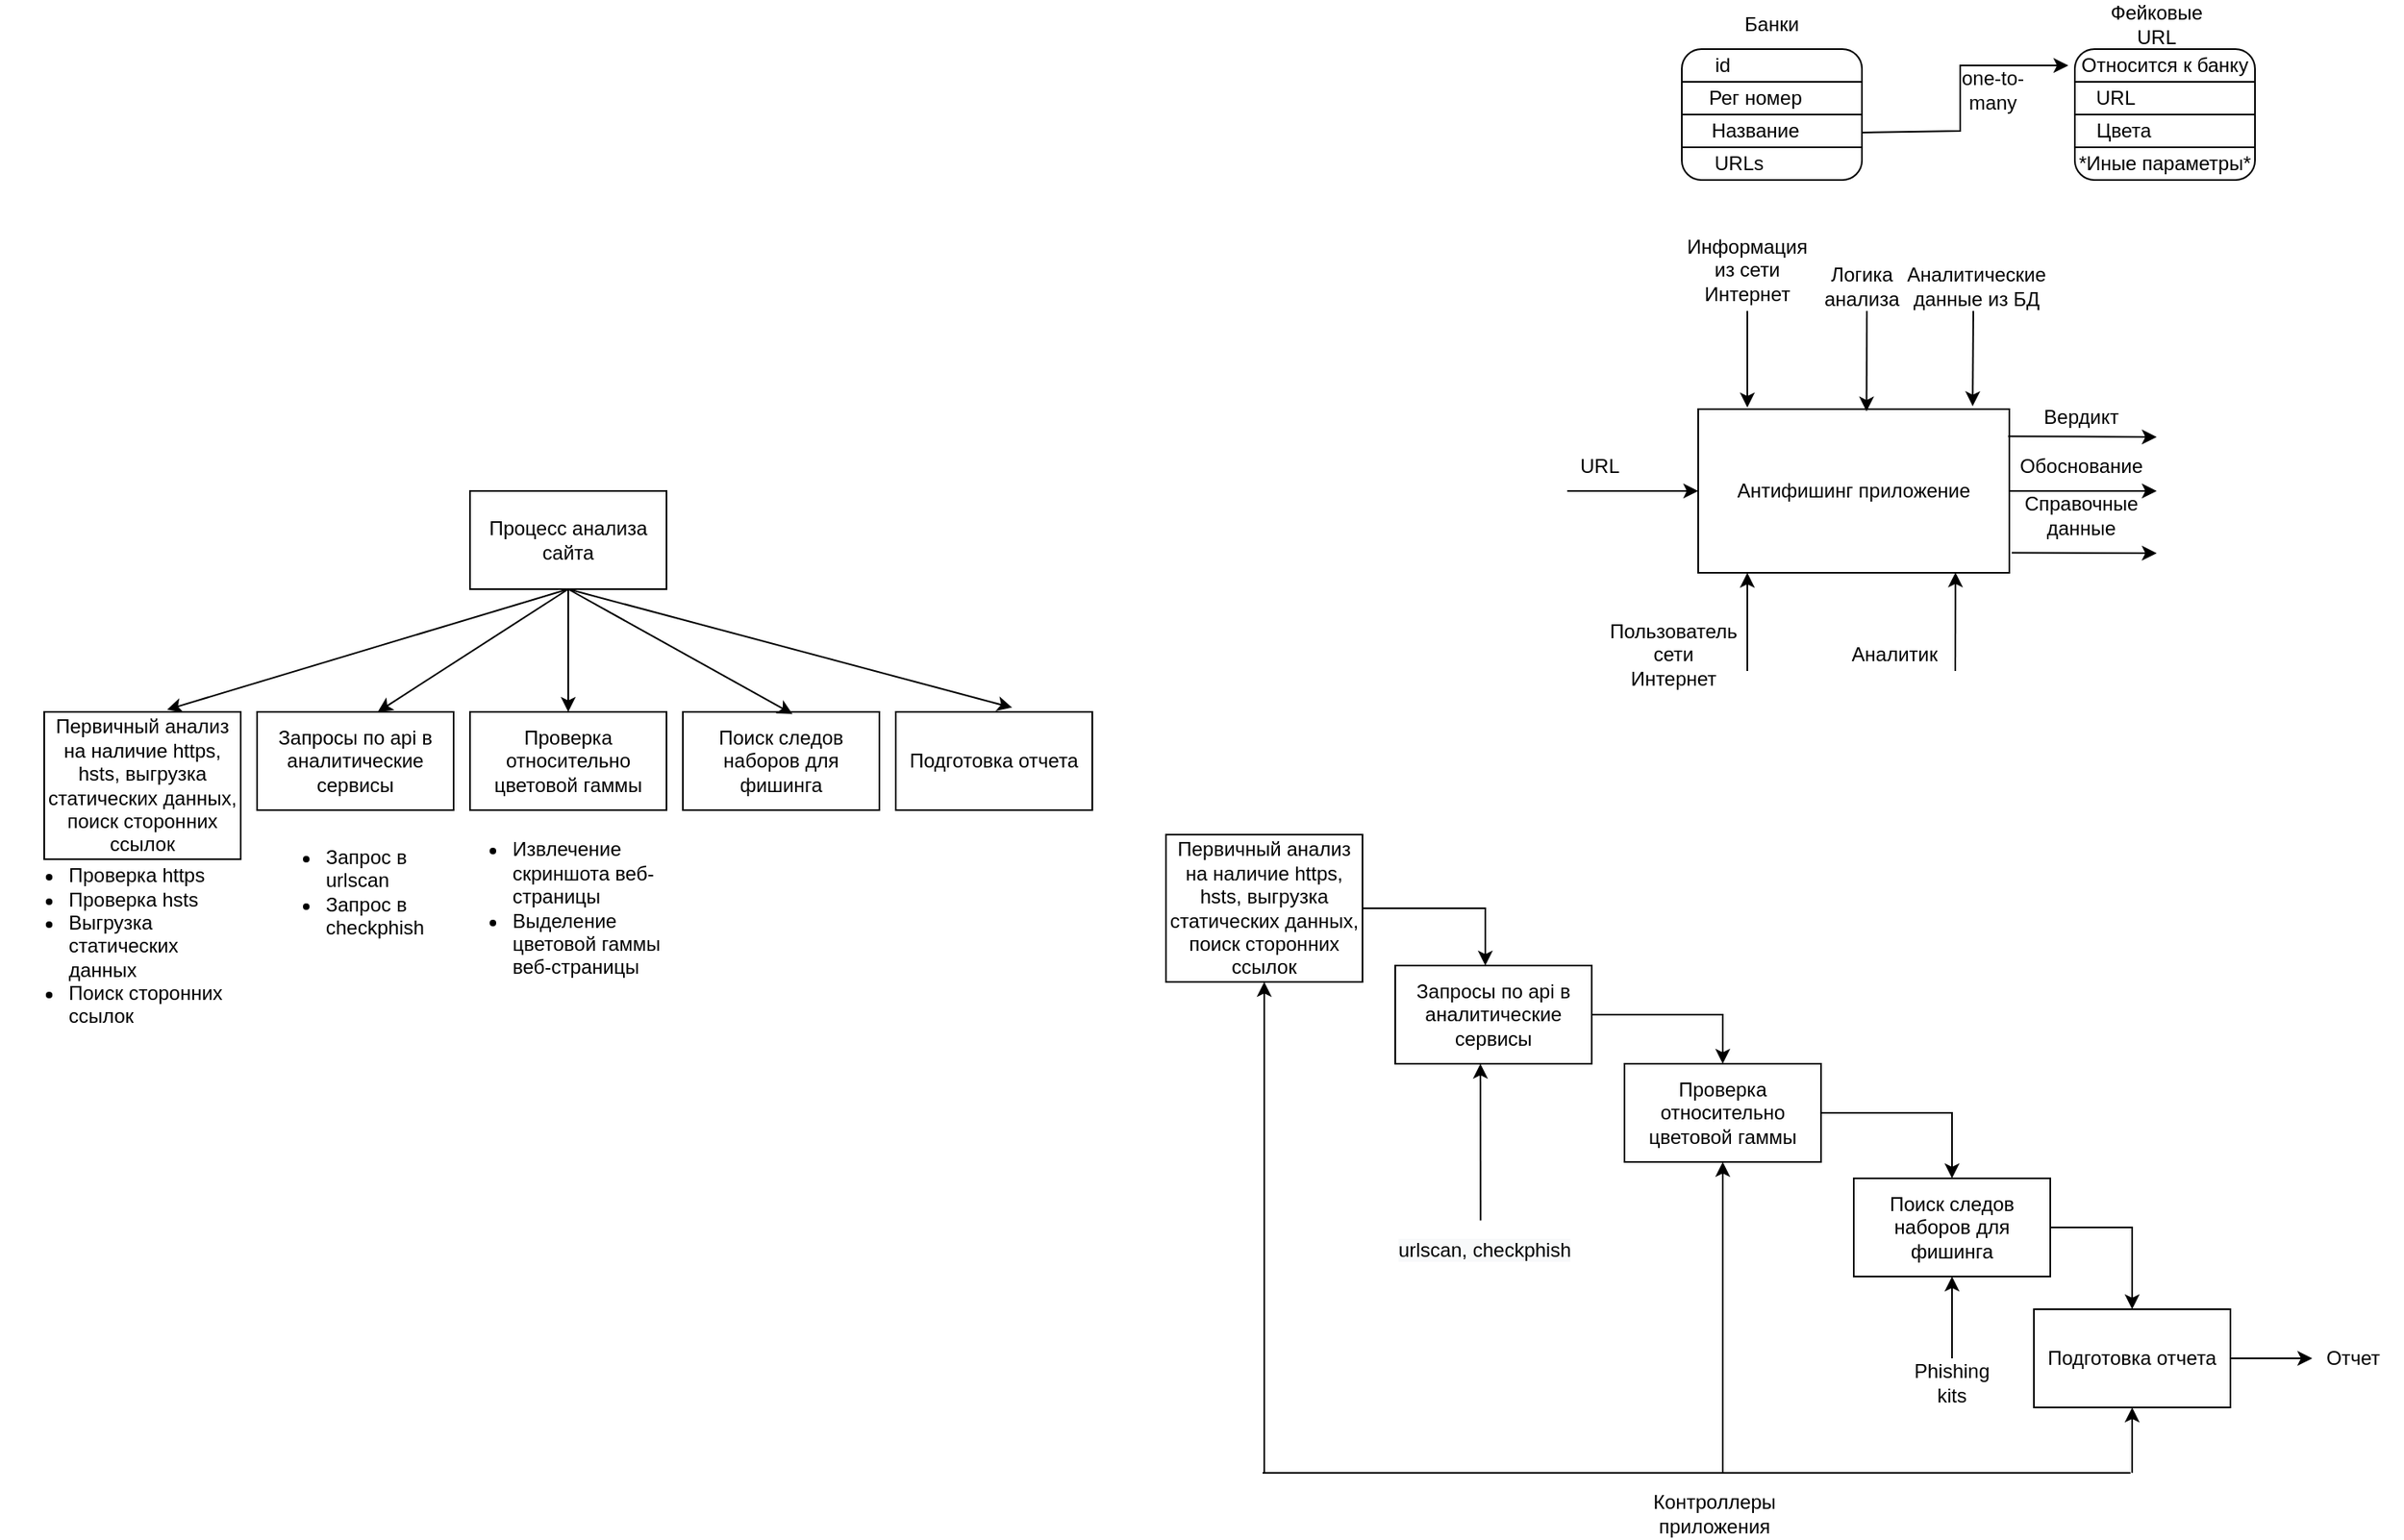 <mxfile version="15.9.6" type="github">
  <diagram id="pQeeyWps0hQ_D0mwcvIY" name="Page-1">
    <mxGraphModel dx="1716" dy="566" grid="1" gridSize="10" guides="1" tooltips="1" connect="1" arrows="1" fold="1" page="1" pageScale="1" pageWidth="827" pageHeight="1169" math="0" shadow="0">
      <root>
        <mxCell id="0" />
        <mxCell id="1" parent="0" />
        <mxCell id="_j-sV9EDR_Xk1Q__hm0P-1" value="" style="rounded=1;whiteSpace=wrap;html=1;" parent="1" vertex="1">
          <mxGeometry x="200" y="200" width="110" height="80" as="geometry" />
        </mxCell>
        <mxCell id="_j-sV9EDR_Xk1Q__hm0P-3" value="Банки" style="text;html=1;strokeColor=none;fillColor=none;align=center;verticalAlign=middle;whiteSpace=wrap;rounded=0;" parent="1" vertex="1">
          <mxGeometry x="225" y="170" width="60" height="30" as="geometry" />
        </mxCell>
        <mxCell id="_j-sV9EDR_Xk1Q__hm0P-4" value="Фейковые URL" style="text;html=1;strokeColor=none;fillColor=none;align=center;verticalAlign=middle;whiteSpace=wrap;rounded=0;" parent="1" vertex="1">
          <mxGeometry x="460" y="170" width="60" height="30" as="geometry" />
        </mxCell>
        <mxCell id="_j-sV9EDR_Xk1Q__hm0P-8" value="" style="endArrow=none;html=1;rounded=0;exitX=0;exitY=0.25;exitDx=0;exitDy=0;entryX=1;entryY=0.25;entryDx=0;entryDy=0;" parent="1" source="_j-sV9EDR_Xk1Q__hm0P-1" target="_j-sV9EDR_Xk1Q__hm0P-1" edge="1">
          <mxGeometry width="50" height="50" relative="1" as="geometry">
            <mxPoint x="200" y="230" as="sourcePoint" />
            <mxPoint x="250" y="180" as="targetPoint" />
            <Array as="points" />
          </mxGeometry>
        </mxCell>
        <mxCell id="_j-sV9EDR_Xk1Q__hm0P-9" value="" style="endArrow=none;html=1;rounded=0;exitX=0;exitY=0.75;exitDx=0;exitDy=0;entryX=1;entryY=0.75;entryDx=0;entryDy=0;" parent="1" source="_j-sV9EDR_Xk1Q__hm0P-1" target="_j-sV9EDR_Xk1Q__hm0P-1" edge="1">
          <mxGeometry width="50" height="50" relative="1" as="geometry">
            <mxPoint x="380" y="380" as="sourcePoint" />
            <mxPoint x="430" y="330" as="targetPoint" />
          </mxGeometry>
        </mxCell>
        <mxCell id="_j-sV9EDR_Xk1Q__hm0P-10" value="" style="endArrow=none;html=1;rounded=0;exitX=0;exitY=0.5;exitDx=0;exitDy=0;entryX=1;entryY=0.5;entryDx=0;entryDy=0;" parent="1" source="_j-sV9EDR_Xk1Q__hm0P-1" target="_j-sV9EDR_Xk1Q__hm0P-1" edge="1">
          <mxGeometry width="50" height="50" relative="1" as="geometry">
            <mxPoint x="380" y="380" as="sourcePoint" />
            <mxPoint x="430" y="330" as="targetPoint" />
          </mxGeometry>
        </mxCell>
        <mxCell id="_j-sV9EDR_Xk1Q__hm0P-15" value="id" style="text;html=1;strokeColor=none;fillColor=none;align=center;verticalAlign=middle;whiteSpace=wrap;rounded=0;" parent="1" vertex="1">
          <mxGeometry x="210" y="200" width="30" height="20" as="geometry" />
        </mxCell>
        <mxCell id="_j-sV9EDR_Xk1Q__hm0P-16" value="Рег номер" style="text;html=1;strokeColor=none;fillColor=none;align=center;verticalAlign=middle;whiteSpace=wrap;rounded=0;" parent="1" vertex="1">
          <mxGeometry x="210" y="220" width="70" height="20" as="geometry" />
        </mxCell>
        <mxCell id="_j-sV9EDR_Xk1Q__hm0P-18" value="Название" style="text;html=1;strokeColor=none;fillColor=none;align=center;verticalAlign=middle;whiteSpace=wrap;rounded=0;" parent="1" vertex="1">
          <mxGeometry x="210" y="240" width="70" height="20" as="geometry" />
        </mxCell>
        <mxCell id="_j-sV9EDR_Xk1Q__hm0P-19" value="URLs" style="text;html=1;strokeColor=none;fillColor=none;align=center;verticalAlign=middle;whiteSpace=wrap;rounded=0;" parent="1" vertex="1">
          <mxGeometry x="210" y="260" width="50" height="20" as="geometry" />
        </mxCell>
        <mxCell id="_j-sV9EDR_Xk1Q__hm0P-20" value="" style="rounded=1;whiteSpace=wrap;html=1;" parent="1" vertex="1">
          <mxGeometry x="440" y="200" width="110" height="80" as="geometry" />
        </mxCell>
        <mxCell id="_j-sV9EDR_Xk1Q__hm0P-21" value="" style="endArrow=none;html=1;rounded=0;exitX=0;exitY=0.25;exitDx=0;exitDy=0;entryX=1;entryY=0.25;entryDx=0;entryDy=0;" parent="1" source="_j-sV9EDR_Xk1Q__hm0P-20" target="_j-sV9EDR_Xk1Q__hm0P-20" edge="1">
          <mxGeometry width="50" height="50" relative="1" as="geometry">
            <mxPoint x="440" y="230" as="sourcePoint" />
            <mxPoint x="490" y="180" as="targetPoint" />
            <Array as="points" />
          </mxGeometry>
        </mxCell>
        <mxCell id="_j-sV9EDR_Xk1Q__hm0P-22" value="" style="endArrow=none;html=1;rounded=0;exitX=0;exitY=0.75;exitDx=0;exitDy=0;entryX=1;entryY=0.75;entryDx=0;entryDy=0;" parent="1" source="_j-sV9EDR_Xk1Q__hm0P-20" target="_j-sV9EDR_Xk1Q__hm0P-20" edge="1">
          <mxGeometry width="50" height="50" relative="1" as="geometry">
            <mxPoint x="620" y="380" as="sourcePoint" />
            <mxPoint x="670" y="330" as="targetPoint" />
          </mxGeometry>
        </mxCell>
        <mxCell id="_j-sV9EDR_Xk1Q__hm0P-23" value="" style="endArrow=none;html=1;rounded=0;exitX=0;exitY=0.5;exitDx=0;exitDy=0;entryX=1;entryY=0.5;entryDx=0;entryDy=0;" parent="1" source="_j-sV9EDR_Xk1Q__hm0P-20" target="_j-sV9EDR_Xk1Q__hm0P-20" edge="1">
          <mxGeometry width="50" height="50" relative="1" as="geometry">
            <mxPoint x="620" y="380" as="sourcePoint" />
            <mxPoint x="670" y="330" as="targetPoint" />
          </mxGeometry>
        </mxCell>
        <mxCell id="_j-sV9EDR_Xk1Q__hm0P-24" value="Относится к банку" style="text;html=1;strokeColor=none;fillColor=none;align=center;verticalAlign=middle;whiteSpace=wrap;rounded=0;" parent="1" vertex="1">
          <mxGeometry x="435" y="200" width="120" height="20" as="geometry" />
        </mxCell>
        <mxCell id="_j-sV9EDR_Xk1Q__hm0P-25" value="URL" style="text;html=1;strokeColor=none;fillColor=none;align=center;verticalAlign=middle;whiteSpace=wrap;rounded=0;" parent="1" vertex="1">
          <mxGeometry x="450" y="220" width="30" height="20" as="geometry" />
        </mxCell>
        <mxCell id="_j-sV9EDR_Xk1Q__hm0P-26" value="Цвета" style="text;html=1;strokeColor=none;fillColor=none;align=center;verticalAlign=middle;whiteSpace=wrap;rounded=0;" parent="1" vertex="1">
          <mxGeometry x="440" y="240" width="60" height="20" as="geometry" />
        </mxCell>
        <mxCell id="_j-sV9EDR_Xk1Q__hm0P-27" value="*Иные параметры*" style="text;html=1;strokeColor=none;fillColor=none;align=center;verticalAlign=middle;whiteSpace=wrap;rounded=0;" parent="1" vertex="1">
          <mxGeometry x="440" y="260" width="110" height="20" as="geometry" />
        </mxCell>
        <mxCell id="_j-sV9EDR_Xk1Q__hm0P-28" value="" style="endArrow=classic;html=1;rounded=0;exitX=1;exitY=0.638;exitDx=0;exitDy=0;exitPerimeter=0;entryX=-0.036;entryY=0.125;entryDx=0;entryDy=0;entryPerimeter=0;" parent="1" source="_j-sV9EDR_Xk1Q__hm0P-1" target="_j-sV9EDR_Xk1Q__hm0P-20" edge="1">
          <mxGeometry width="50" height="50" relative="1" as="geometry">
            <mxPoint x="380" y="360" as="sourcePoint" />
            <mxPoint x="430" y="310" as="targetPoint" />
            <Array as="points">
              <mxPoint x="370" y="250" />
              <mxPoint x="370" y="210" />
            </Array>
          </mxGeometry>
        </mxCell>
        <mxCell id="_j-sV9EDR_Xk1Q__hm0P-29" value="one-to-many" style="text;html=1;strokeColor=none;fillColor=none;align=center;verticalAlign=middle;whiteSpace=wrap;rounded=0;" parent="1" vertex="1">
          <mxGeometry x="360" y="210" width="60" height="30" as="geometry" />
        </mxCell>
        <mxCell id="bHVnZIvqa3Rr0SnqRM4s-2" value="Антифишинг приложение" style="rounded=0;whiteSpace=wrap;html=1;" vertex="1" parent="1">
          <mxGeometry x="210" y="420" width="190" height="100" as="geometry" />
        </mxCell>
        <mxCell id="bHVnZIvqa3Rr0SnqRM4s-3" value="" style="endArrow=classic;html=1;rounded=0;entryX=0;entryY=0.5;entryDx=0;entryDy=0;" edge="1" parent="1" target="bHVnZIvqa3Rr0SnqRM4s-2">
          <mxGeometry width="50" height="50" relative="1" as="geometry">
            <mxPoint x="130" y="470" as="sourcePoint" />
            <mxPoint x="300" y="430" as="targetPoint" />
          </mxGeometry>
        </mxCell>
        <mxCell id="bHVnZIvqa3Rr0SnqRM4s-5" value="URL" style="text;html=1;strokeColor=none;fillColor=none;align=center;verticalAlign=middle;whiteSpace=wrap;rounded=0;" vertex="1" parent="1">
          <mxGeometry x="120" y="440" width="60" height="30" as="geometry" />
        </mxCell>
        <mxCell id="bHVnZIvqa3Rr0SnqRM4s-6" value="" style="endArrow=classic;html=1;rounded=0;" edge="1" parent="1">
          <mxGeometry width="50" height="50" relative="1" as="geometry">
            <mxPoint x="240" y="580" as="sourcePoint" />
            <mxPoint x="240" y="520" as="targetPoint" />
          </mxGeometry>
        </mxCell>
        <mxCell id="bHVnZIvqa3Rr0SnqRM4s-7" value="" style="endArrow=classic;html=1;rounded=0;entryX=0.827;entryY=0.998;entryDx=0;entryDy=0;entryPerimeter=0;" edge="1" parent="1" target="bHVnZIvqa3Rr0SnqRM4s-2">
          <mxGeometry width="50" height="50" relative="1" as="geometry">
            <mxPoint x="367" y="580" as="sourcePoint" />
            <mxPoint x="300" y="530" as="targetPoint" />
          </mxGeometry>
        </mxCell>
        <mxCell id="bHVnZIvqa3Rr0SnqRM4s-8" value="Пользователь&lt;br&gt;сети Интернет" style="text;html=1;strokeColor=none;fillColor=none;align=center;verticalAlign=middle;whiteSpace=wrap;rounded=0;" vertex="1" parent="1">
          <mxGeometry x="165" y="555" width="60" height="30" as="geometry" />
        </mxCell>
        <mxCell id="bHVnZIvqa3Rr0SnqRM4s-9" value="Аналитик" style="text;html=1;strokeColor=none;fillColor=none;align=center;verticalAlign=middle;whiteSpace=wrap;rounded=0;" vertex="1" parent="1">
          <mxGeometry x="300" y="555" width="60" height="30" as="geometry" />
        </mxCell>
        <mxCell id="bHVnZIvqa3Rr0SnqRM4s-10" value="" style="endArrow=classic;html=1;rounded=0;exitX=0.996;exitY=0.166;exitDx=0;exitDy=0;exitPerimeter=0;" edge="1" parent="1" source="bHVnZIvqa3Rr0SnqRM4s-2">
          <mxGeometry width="50" height="50" relative="1" as="geometry">
            <mxPoint x="250" y="570" as="sourcePoint" />
            <mxPoint x="490" y="437" as="targetPoint" />
          </mxGeometry>
        </mxCell>
        <mxCell id="bHVnZIvqa3Rr0SnqRM4s-11" value="Вердикт" style="text;html=1;strokeColor=none;fillColor=none;align=center;verticalAlign=middle;whiteSpace=wrap;rounded=0;" vertex="1" parent="1">
          <mxGeometry x="414" y="410" width="60" height="30" as="geometry" />
        </mxCell>
        <mxCell id="bHVnZIvqa3Rr0SnqRM4s-12" value="" style="endArrow=classic;html=1;rounded=0;exitX=1;exitY=0.5;exitDx=0;exitDy=0;" edge="1" parent="1" source="bHVnZIvqa3Rr0SnqRM4s-2">
          <mxGeometry width="50" height="50" relative="1" as="geometry">
            <mxPoint x="400" y="480" as="sourcePoint" />
            <mxPoint x="490" y="470" as="targetPoint" />
          </mxGeometry>
        </mxCell>
        <mxCell id="bHVnZIvqa3Rr0SnqRM4s-13" value="Обоснование" style="text;html=1;strokeColor=none;fillColor=none;align=center;verticalAlign=middle;whiteSpace=wrap;rounded=0;" vertex="1" parent="1">
          <mxGeometry x="414" y="440" width="60" height="30" as="geometry" />
        </mxCell>
        <mxCell id="bHVnZIvqa3Rr0SnqRM4s-14" value="" style="endArrow=classic;html=1;rounded=0;exitX=1.008;exitY=0.878;exitDx=0;exitDy=0;exitPerimeter=0;" edge="1" parent="1" source="bHVnZIvqa3Rr0SnqRM4s-2">
          <mxGeometry width="50" height="50" relative="1" as="geometry">
            <mxPoint x="413.23" y="490.6" as="sourcePoint" />
            <mxPoint x="490" y="508" as="targetPoint" />
          </mxGeometry>
        </mxCell>
        <mxCell id="bHVnZIvqa3Rr0SnqRM4s-15" value="Справочные данные" style="text;html=1;strokeColor=none;fillColor=none;align=center;verticalAlign=middle;whiteSpace=wrap;rounded=0;" vertex="1" parent="1">
          <mxGeometry x="414" y="470" width="60" height="30" as="geometry" />
        </mxCell>
        <mxCell id="bHVnZIvqa3Rr0SnqRM4s-16" value="" style="endArrow=classic;html=1;rounded=0;entryX=0.158;entryY=-0.01;entryDx=0;entryDy=0;entryPerimeter=0;" edge="1" parent="1" target="bHVnZIvqa3Rr0SnqRM4s-2">
          <mxGeometry width="50" height="50" relative="1" as="geometry">
            <mxPoint x="240" y="360" as="sourcePoint" />
            <mxPoint x="300" y="510" as="targetPoint" />
          </mxGeometry>
        </mxCell>
        <mxCell id="bHVnZIvqa3Rr0SnqRM4s-17" value="" style="endArrow=classic;html=1;rounded=0;entryX=0.541;entryY=0.014;entryDx=0;entryDy=0;entryPerimeter=0;" edge="1" parent="1" target="bHVnZIvqa3Rr0SnqRM4s-2">
          <mxGeometry width="50" height="50" relative="1" as="geometry">
            <mxPoint x="313" y="360" as="sourcePoint" />
            <mxPoint x="300" y="510" as="targetPoint" />
          </mxGeometry>
        </mxCell>
        <mxCell id="bHVnZIvqa3Rr0SnqRM4s-18" value="Информация из сети Интернет" style="text;html=1;strokeColor=none;fillColor=none;align=center;verticalAlign=middle;whiteSpace=wrap;rounded=0;" vertex="1" parent="1">
          <mxGeometry x="210" y="320" width="60" height="30" as="geometry" />
        </mxCell>
        <mxCell id="bHVnZIvqa3Rr0SnqRM4s-19" value="Логика анализа" style="text;html=1;strokeColor=none;fillColor=none;align=center;verticalAlign=middle;whiteSpace=wrap;rounded=0;" vertex="1" parent="1">
          <mxGeometry x="280" y="330" width="60" height="30" as="geometry" />
        </mxCell>
        <mxCell id="bHVnZIvqa3Rr0SnqRM4s-20" value="" style="endArrow=classic;html=1;rounded=0;entryX=0.882;entryY=-0.018;entryDx=0;entryDy=0;entryPerimeter=0;" edge="1" parent="1" target="bHVnZIvqa3Rr0SnqRM4s-2">
          <mxGeometry width="50" height="50" relative="1" as="geometry">
            <mxPoint x="378" y="360" as="sourcePoint" />
            <mxPoint x="360" y="280" as="targetPoint" />
          </mxGeometry>
        </mxCell>
        <mxCell id="bHVnZIvqa3Rr0SnqRM4s-21" value="Аналитические данные из БД" style="text;html=1;strokeColor=none;fillColor=none;align=center;verticalAlign=middle;whiteSpace=wrap;rounded=0;" vertex="1" parent="1">
          <mxGeometry x="325" y="330" width="110" height="30" as="geometry" />
        </mxCell>
        <mxCell id="bHVnZIvqa3Rr0SnqRM4s-24" value="Первичный анализ на наличие https, hsts, выгрузка статических данных, поиск сторонних ссылок" style="rounded=0;whiteSpace=wrap;html=1;" vertex="1" parent="1">
          <mxGeometry x="-115" y="680" width="120" height="90" as="geometry" />
        </mxCell>
        <mxCell id="bHVnZIvqa3Rr0SnqRM4s-25" value="Запросы по api в аналитические сервисы" style="rounded=0;whiteSpace=wrap;html=1;" vertex="1" parent="1">
          <mxGeometry x="25" y="760" width="120" height="60" as="geometry" />
        </mxCell>
        <mxCell id="bHVnZIvqa3Rr0SnqRM4s-26" value="Проверка относительно цветовой гаммы" style="rounded=0;whiteSpace=wrap;html=1;" vertex="1" parent="1">
          <mxGeometry x="165" y="820" width="120" height="60" as="geometry" />
        </mxCell>
        <mxCell id="bHVnZIvqa3Rr0SnqRM4s-27" value="Поиск следов наборов для фишинга" style="rounded=0;whiteSpace=wrap;html=1;" vertex="1" parent="1">
          <mxGeometry x="305" y="890" width="120" height="60" as="geometry" />
        </mxCell>
        <mxCell id="bHVnZIvqa3Rr0SnqRM4s-28" value="Подготовка отчета" style="rounded=0;whiteSpace=wrap;html=1;" vertex="1" parent="1">
          <mxGeometry x="415" y="970" width="120" height="60" as="geometry" />
        </mxCell>
        <mxCell id="bHVnZIvqa3Rr0SnqRM4s-29" value="" style="endArrow=classic;html=1;rounded=0;exitX=1;exitY=0.5;exitDx=0;exitDy=0;" edge="1" parent="1" source="bHVnZIvqa3Rr0SnqRM4s-28">
          <mxGeometry width="50" height="50" relative="1" as="geometry">
            <mxPoint x="205" y="880" as="sourcePoint" />
            <mxPoint x="585" y="1000" as="targetPoint" />
          </mxGeometry>
        </mxCell>
        <mxCell id="bHVnZIvqa3Rr0SnqRM4s-30" value="Отчет" style="text;html=1;strokeColor=none;fillColor=none;align=center;verticalAlign=middle;whiteSpace=wrap;rounded=0;" vertex="1" parent="1">
          <mxGeometry x="580" y="985" width="60" height="30" as="geometry" />
        </mxCell>
        <mxCell id="bHVnZIvqa3Rr0SnqRM4s-31" value="" style="endArrow=classic;html=1;rounded=0;exitX=1;exitY=0.5;exitDx=0;exitDy=0;" edge="1" parent="1" source="bHVnZIvqa3Rr0SnqRM4s-24">
          <mxGeometry width="50" height="50" relative="1" as="geometry">
            <mxPoint x="190" y="880" as="sourcePoint" />
            <mxPoint x="80" y="760" as="targetPoint" />
            <Array as="points">
              <mxPoint x="80" y="725" />
            </Array>
          </mxGeometry>
        </mxCell>
        <mxCell id="bHVnZIvqa3Rr0SnqRM4s-32" value="" style="endArrow=classic;html=1;rounded=0;entryX=0.5;entryY=0;entryDx=0;entryDy=0;exitX=1;exitY=0.5;exitDx=0;exitDy=0;" edge="1" parent="1" source="bHVnZIvqa3Rr0SnqRM4s-25" target="bHVnZIvqa3Rr0SnqRM4s-26">
          <mxGeometry width="50" height="50" relative="1" as="geometry">
            <mxPoint x="150" y="790" as="sourcePoint" />
            <mxPoint x="240" y="830" as="targetPoint" />
            <Array as="points">
              <mxPoint x="225" y="790" />
            </Array>
          </mxGeometry>
        </mxCell>
        <mxCell id="bHVnZIvqa3Rr0SnqRM4s-33" value="" style="endArrow=classic;html=1;rounded=0;exitX=1;exitY=0.5;exitDx=0;exitDy=0;entryX=0.5;entryY=0;entryDx=0;entryDy=0;" edge="1" parent="1" source="bHVnZIvqa3Rr0SnqRM4s-26" target="bHVnZIvqa3Rr0SnqRM4s-27">
          <mxGeometry width="50" height="50" relative="1" as="geometry">
            <mxPoint x="190" y="880" as="sourcePoint" />
            <mxPoint x="240" y="830" as="targetPoint" />
            <Array as="points">
              <mxPoint x="365" y="850" />
            </Array>
          </mxGeometry>
        </mxCell>
        <mxCell id="bHVnZIvqa3Rr0SnqRM4s-34" value="" style="endArrow=classic;html=1;rounded=0;exitX=1;exitY=0.5;exitDx=0;exitDy=0;entryX=0.5;entryY=0;entryDx=0;entryDy=0;" edge="1" parent="1" source="bHVnZIvqa3Rr0SnqRM4s-27" target="bHVnZIvqa3Rr0SnqRM4s-28">
          <mxGeometry width="50" height="50" relative="1" as="geometry">
            <mxPoint x="190" y="880" as="sourcePoint" />
            <mxPoint x="240" y="830" as="targetPoint" />
            <Array as="points">
              <mxPoint x="475" y="920" />
            </Array>
          </mxGeometry>
        </mxCell>
        <mxCell id="bHVnZIvqa3Rr0SnqRM4s-35" value="" style="endArrow=classic;html=1;rounded=0;exitX=0.401;exitY=-0.141;exitDx=0;exitDy=0;exitPerimeter=0;" edge="1" parent="1" source="bHVnZIvqa3Rr0SnqRM4s-36">
          <mxGeometry width="50" height="50" relative="1" as="geometry">
            <mxPoint x="85" y="920" as="sourcePoint" />
            <mxPoint x="77" y="820" as="targetPoint" />
          </mxGeometry>
        </mxCell>
        <mxCell id="bHVnZIvqa3Rr0SnqRM4s-36" value="&lt;span style=&quot;color: rgb(0, 0, 0); font-family: helvetica; font-size: 12px; font-style: normal; font-weight: 400; letter-spacing: normal; text-align: center; text-indent: 0px; text-transform: none; word-spacing: 0px; background-color: rgb(248, 249, 250); display: inline; float: none;&quot;&gt;urlscan, checkphish&lt;/span&gt;" style="text;whiteSpace=wrap;html=1;" vertex="1" parent="1">
          <mxGeometry x="25" y="920" width="130" height="30" as="geometry" />
        </mxCell>
        <mxCell id="bHVnZIvqa3Rr0SnqRM4s-37" value="" style="endArrow=classic;html=1;rounded=0;entryX=0.5;entryY=1;entryDx=0;entryDy=0;" edge="1" parent="1" target="bHVnZIvqa3Rr0SnqRM4s-27">
          <mxGeometry width="50" height="50" relative="1" as="geometry">
            <mxPoint x="365" y="1000" as="sourcePoint" />
            <mxPoint x="270" y="940" as="targetPoint" />
          </mxGeometry>
        </mxCell>
        <mxCell id="bHVnZIvqa3Rr0SnqRM4s-38" value="Phishing kits" style="text;html=1;strokeColor=none;fillColor=none;align=center;verticalAlign=middle;whiteSpace=wrap;rounded=0;" vertex="1" parent="1">
          <mxGeometry x="335" y="1000" width="60" height="30" as="geometry" />
        </mxCell>
        <mxCell id="bHVnZIvqa3Rr0SnqRM4s-39" value="" style="endArrow=classic;html=1;rounded=0;entryX=0.5;entryY=1;entryDx=0;entryDy=0;" edge="1" parent="1" target="bHVnZIvqa3Rr0SnqRM4s-24">
          <mxGeometry width="50" height="50" relative="1" as="geometry">
            <mxPoint x="-55" y="1070" as="sourcePoint" />
            <mxPoint x="270" y="930" as="targetPoint" />
          </mxGeometry>
        </mxCell>
        <mxCell id="bHVnZIvqa3Rr0SnqRM4s-40" value="" style="endArrow=classic;html=1;rounded=0;entryX=0.5;entryY=1;entryDx=0;entryDy=0;" edge="1" parent="1" target="bHVnZIvqa3Rr0SnqRM4s-26">
          <mxGeometry width="50" height="50" relative="1" as="geometry">
            <mxPoint x="225" y="1070" as="sourcePoint" />
            <mxPoint x="270" y="930" as="targetPoint" />
          </mxGeometry>
        </mxCell>
        <mxCell id="bHVnZIvqa3Rr0SnqRM4s-41" value="" style="endArrow=classic;html=1;rounded=0;entryX=0.5;entryY=1;entryDx=0;entryDy=0;" edge="1" parent="1" target="bHVnZIvqa3Rr0SnqRM4s-28">
          <mxGeometry width="50" height="50" relative="1" as="geometry">
            <mxPoint x="475" y="1070" as="sourcePoint" />
            <mxPoint x="270" y="930" as="targetPoint" />
          </mxGeometry>
        </mxCell>
        <mxCell id="bHVnZIvqa3Rr0SnqRM4s-42" value="" style="endArrow=none;html=1;rounded=0;" edge="1" parent="1">
          <mxGeometry width="50" height="50" relative="1" as="geometry">
            <mxPoint x="-56" y="1070" as="sourcePoint" />
            <mxPoint x="474" y="1070" as="targetPoint" />
          </mxGeometry>
        </mxCell>
        <mxCell id="bHVnZIvqa3Rr0SnqRM4s-43" value="Контроллеры приложения" style="text;html=1;strokeColor=none;fillColor=none;align=center;verticalAlign=middle;whiteSpace=wrap;rounded=0;" vertex="1" parent="1">
          <mxGeometry x="190" y="1080" width="60" height="30" as="geometry" />
        </mxCell>
        <mxCell id="bHVnZIvqa3Rr0SnqRM4s-44" value="Первичный анализ на наличие https, hsts, выгрузка статических данных, поиск сторонних ссылок" style="rounded=0;whiteSpace=wrap;html=1;" vertex="1" parent="1">
          <mxGeometry x="-800" y="605" width="120" height="90" as="geometry" />
        </mxCell>
        <mxCell id="bHVnZIvqa3Rr0SnqRM4s-45" value="Запросы по api в аналитические сервисы" style="rounded=0;whiteSpace=wrap;html=1;" vertex="1" parent="1">
          <mxGeometry x="-670" y="605" width="120" height="60" as="geometry" />
        </mxCell>
        <mxCell id="bHVnZIvqa3Rr0SnqRM4s-46" value="Проверка относительно цветовой гаммы" style="rounded=0;whiteSpace=wrap;html=1;" vertex="1" parent="1">
          <mxGeometry x="-540" y="605" width="120" height="60" as="geometry" />
        </mxCell>
        <mxCell id="bHVnZIvqa3Rr0SnqRM4s-47" value="Поиск следов наборов для фишинга" style="rounded=0;whiteSpace=wrap;html=1;" vertex="1" parent="1">
          <mxGeometry x="-410" y="605" width="120" height="60" as="geometry" />
        </mxCell>
        <mxCell id="bHVnZIvqa3Rr0SnqRM4s-48" style="edgeStyle=orthogonalEdgeStyle;rounded=0;orthogonalLoop=1;jettySize=auto;html=1;exitX=0.5;exitY=1;exitDx=0;exitDy=0;" edge="1" parent="1" source="bHVnZIvqa3Rr0SnqRM4s-44" target="bHVnZIvqa3Rr0SnqRM4s-44">
          <mxGeometry relative="1" as="geometry" />
        </mxCell>
        <mxCell id="bHVnZIvqa3Rr0SnqRM4s-50" value="Подготовка отчета" style="rounded=0;whiteSpace=wrap;html=1;" vertex="1" parent="1">
          <mxGeometry x="-280" y="605" width="120" height="60" as="geometry" />
        </mxCell>
        <mxCell id="bHVnZIvqa3Rr0SnqRM4s-51" value="&lt;ul&gt;&lt;li&gt;Проверка https&lt;/li&gt;&lt;li&gt;Проверка hsts&lt;/li&gt;&lt;li&gt;Выгрузка статических данных&lt;/li&gt;&lt;li&gt;Поиск сторонних ссылок&amp;nbsp;&lt;/li&gt;&lt;/ul&gt;" style="text;html=1;strokeColor=none;fillColor=none;align=left;verticalAlign=middle;whiteSpace=wrap;rounded=0;" vertex="1" parent="1">
          <mxGeometry x="-827" y="675" width="147" height="145" as="geometry" />
        </mxCell>
        <mxCell id="bHVnZIvqa3Rr0SnqRM4s-52" value="&lt;ul&gt;&lt;li&gt;Запрос в urlscan&lt;/li&gt;&lt;li&gt;Запрос в checkphish&amp;nbsp;&lt;/li&gt;&lt;/ul&gt;" style="text;html=1;strokeColor=none;fillColor=none;align=left;verticalAlign=middle;whiteSpace=wrap;rounded=0;" vertex="1" parent="1">
          <mxGeometry x="-670" y="675" width="120" height="80" as="geometry" />
        </mxCell>
        <mxCell id="bHVnZIvqa3Rr0SnqRM4s-54" value="&lt;ul&gt;&lt;li&gt;Извлечение скриншота веб-страницы&lt;/li&gt;&lt;li&gt;Выделение цветовой гаммы веб-страницы&amp;nbsp;&lt;/li&gt;&lt;/ul&gt;" style="text;html=1;strokeColor=none;fillColor=none;align=left;verticalAlign=middle;whiteSpace=wrap;rounded=0;" vertex="1" parent="1">
          <mxGeometry x="-556" y="672.5" width="143" height="105" as="geometry" />
        </mxCell>
        <mxCell id="bHVnZIvqa3Rr0SnqRM4s-56" value="Процесс анализа сайта" style="rounded=0;whiteSpace=wrap;html=1;" vertex="1" parent="1">
          <mxGeometry x="-540" y="470" width="120" height="60" as="geometry" />
        </mxCell>
        <mxCell id="bHVnZIvqa3Rr0SnqRM4s-57" value="" style="endArrow=classic;html=1;rounded=0;exitX=0.5;exitY=1;exitDx=0;exitDy=0;entryX=0.625;entryY=-0.015;entryDx=0;entryDy=0;entryPerimeter=0;" edge="1" parent="1" source="bHVnZIvqa3Rr0SnqRM4s-56" target="bHVnZIvqa3Rr0SnqRM4s-44">
          <mxGeometry width="50" height="50" relative="1" as="geometry">
            <mxPoint x="-460" y="610" as="sourcePoint" />
            <mxPoint x="-410" y="560" as="targetPoint" />
          </mxGeometry>
        </mxCell>
        <mxCell id="bHVnZIvqa3Rr0SnqRM4s-58" value="" style="endArrow=classic;html=1;rounded=0;exitX=0.5;exitY=1;exitDx=0;exitDy=0;entryX=0.614;entryY=0;entryDx=0;entryDy=0;entryPerimeter=0;" edge="1" parent="1" source="bHVnZIvqa3Rr0SnqRM4s-56" target="bHVnZIvqa3Rr0SnqRM4s-45">
          <mxGeometry width="50" height="50" relative="1" as="geometry">
            <mxPoint x="-460" y="610" as="sourcePoint" />
            <mxPoint x="-580" y="600" as="targetPoint" />
          </mxGeometry>
        </mxCell>
        <mxCell id="bHVnZIvqa3Rr0SnqRM4s-59" value="" style="endArrow=classic;html=1;rounded=0;entryX=0.5;entryY=0;entryDx=0;entryDy=0;" edge="1" parent="1" target="bHVnZIvqa3Rr0SnqRM4s-46">
          <mxGeometry width="50" height="50" relative="1" as="geometry">
            <mxPoint x="-480" y="530" as="sourcePoint" />
            <mxPoint x="-480" y="600" as="targetPoint" />
          </mxGeometry>
        </mxCell>
        <mxCell id="bHVnZIvqa3Rr0SnqRM4s-60" value="" style="endArrow=classic;html=1;rounded=0;exitX=0.5;exitY=1;exitDx=0;exitDy=0;entryX=0.558;entryY=0.022;entryDx=0;entryDy=0;entryPerimeter=0;" edge="1" parent="1" source="bHVnZIvqa3Rr0SnqRM4s-56" target="bHVnZIvqa3Rr0SnqRM4s-47">
          <mxGeometry width="50" height="50" relative="1" as="geometry">
            <mxPoint x="-460" y="610" as="sourcePoint" />
            <mxPoint x="-410" y="560" as="targetPoint" />
          </mxGeometry>
        </mxCell>
        <mxCell id="bHVnZIvqa3Rr0SnqRM4s-61" value="" style="endArrow=classic;html=1;rounded=0;entryX=0.592;entryY=-0.044;entryDx=0;entryDy=0;entryPerimeter=0;" edge="1" parent="1" target="bHVnZIvqa3Rr0SnqRM4s-50">
          <mxGeometry width="50" height="50" relative="1" as="geometry">
            <mxPoint x="-480" y="530" as="sourcePoint" />
            <mxPoint x="-410" y="560" as="targetPoint" />
          </mxGeometry>
        </mxCell>
      </root>
    </mxGraphModel>
  </diagram>
</mxfile>
